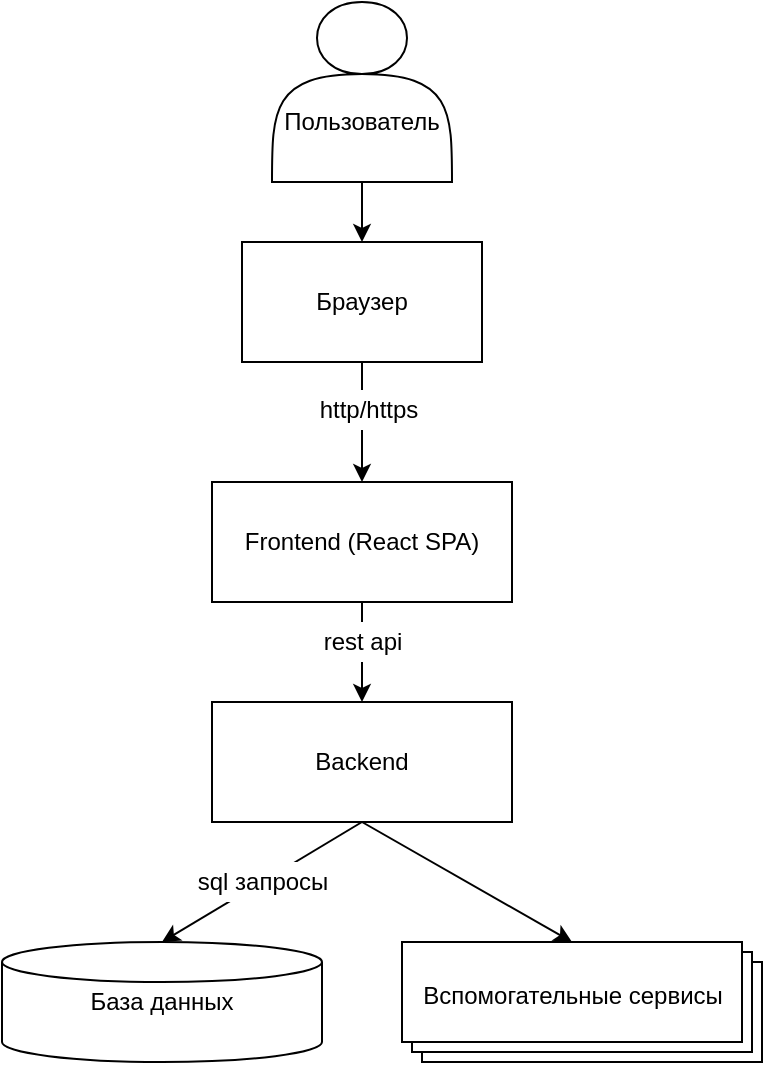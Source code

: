 <mxfile version="19.0.3" type="device"><diagram id="c1__wxeCieR8brGpLnkr" name="Page-1"><mxGraphModel dx="958" dy="697" grid="1" gridSize="10" guides="1" tooltips="1" connect="1" arrows="1" fold="1" page="1" pageScale="1" pageWidth="827" pageHeight="1169" math="0" shadow="0"><root><mxCell id="0"/><mxCell id="1" parent="0"/><mxCell id="_eXSiXL8E7OqBR44wTRF-1" value="База данных" style="strokeWidth=1;html=1;shape=mxgraph.flowchart.database;whiteSpace=wrap;" vertex="1" parent="1"><mxGeometry x="220" y="540" width="160" height="60" as="geometry"/></mxCell><mxCell id="_eXSiXL8E7OqBR44wTRF-12" style="edgeStyle=orthogonalEdgeStyle;rounded=0;orthogonalLoop=1;jettySize=auto;html=1;exitX=0.5;exitY=1;exitDx=0;exitDy=0;entryX=0.5;entryY=0;entryDx=0;entryDy=0;" edge="1" parent="1" source="_eXSiXL8E7OqBR44wTRF-2" target="_eXSiXL8E7OqBR44wTRF-3"><mxGeometry relative="1" as="geometry"/></mxCell><mxCell id="_eXSiXL8E7OqBR44wTRF-2" value="&lt;br&gt;&lt;br&gt;Пользователь" style="shape=actor;whiteSpace=wrap;html=1;" vertex="1" parent="1"><mxGeometry x="355" y="70" width="90" height="90" as="geometry"/></mxCell><mxCell id="_eXSiXL8E7OqBR44wTRF-6" style="edgeStyle=orthogonalEdgeStyle;rounded=0;orthogonalLoop=1;jettySize=auto;html=1;exitX=0.5;exitY=1;exitDx=0;exitDy=0;entryX=0.5;entryY=0;entryDx=0;entryDy=0;" edge="1" parent="1" source="_eXSiXL8E7OqBR44wTRF-3" target="_eXSiXL8E7OqBR44wTRF-4"><mxGeometry relative="1" as="geometry"/></mxCell><mxCell id="_eXSiXL8E7OqBR44wTRF-3" value="Браузер" style="rounded=0;whiteSpace=wrap;html=1;" vertex="1" parent="1"><mxGeometry x="340" y="190" width="120" height="60" as="geometry"/></mxCell><mxCell id="_eXSiXL8E7OqBR44wTRF-9" style="edgeStyle=orthogonalEdgeStyle;rounded=0;orthogonalLoop=1;jettySize=auto;html=1;exitX=0.5;exitY=1;exitDx=0;exitDy=0;entryX=0.5;entryY=0;entryDx=0;entryDy=0;" edge="1" parent="1" source="_eXSiXL8E7OqBR44wTRF-4" target="_eXSiXL8E7OqBR44wTRF-5"><mxGeometry relative="1" as="geometry"/></mxCell><mxCell id="_eXSiXL8E7OqBR44wTRF-4" value="Frontend (React SPA)" style="rounded=0;whiteSpace=wrap;html=1;" vertex="1" parent="1"><mxGeometry x="325" y="310" width="150" height="60" as="geometry"/></mxCell><mxCell id="_eXSiXL8E7OqBR44wTRF-10" style="rounded=0;orthogonalLoop=1;jettySize=auto;html=1;exitX=0.5;exitY=1;exitDx=0;exitDy=0;entryX=0.5;entryY=0;entryDx=0;entryDy=0;entryPerimeter=0;" edge="1" parent="1" source="_eXSiXL8E7OqBR44wTRF-5" target="_eXSiXL8E7OqBR44wTRF-1"><mxGeometry relative="1" as="geometry"/></mxCell><mxCell id="_eXSiXL8E7OqBR44wTRF-16" style="edgeStyle=none;rounded=0;orthogonalLoop=1;jettySize=auto;html=1;exitX=0.5;exitY=1;exitDx=0;exitDy=0;entryX=0;entryY=0;entryDx=85;entryDy=0;entryPerimeter=0;" edge="1" parent="1" source="_eXSiXL8E7OqBR44wTRF-5" target="_eXSiXL8E7OqBR44wTRF-13"><mxGeometry relative="1" as="geometry"/></mxCell><mxCell id="_eXSiXL8E7OqBR44wTRF-5" value="Backend" style="rounded=0;whiteSpace=wrap;html=1;" vertex="1" parent="1"><mxGeometry x="325" y="420" width="150" height="60" as="geometry"/></mxCell><mxCell id="_eXSiXL8E7OqBR44wTRF-7" value="http/https" style="text;html=1;align=center;verticalAlign=middle;resizable=0;points=[];autosize=1;strokeColor=none;fillColor=default;" vertex="1" parent="1"><mxGeometry x="373" y="264" width="60" height="20" as="geometry"/></mxCell><mxCell id="_eXSiXL8E7OqBR44wTRF-8" value="rest api" style="text;html=1;align=center;verticalAlign=middle;resizable=0;points=[];autosize=1;strokeColor=none;fillColor=default;" vertex="1" parent="1"><mxGeometry x="375" y="380" width="50" height="20" as="geometry"/></mxCell><mxCell id="_eXSiXL8E7OqBR44wTRF-11" value="sql запросы" style="text;html=1;align=center;verticalAlign=middle;resizable=0;points=[];autosize=1;strokeColor=none;fillColor=default;" vertex="1" parent="1"><mxGeometry x="310" y="500" width="80" height="20" as="geometry"/></mxCell><mxCell id="_eXSiXL8E7OqBR44wTRF-13" value="" style="verticalLabelPosition=bottom;verticalAlign=top;html=1;shape=mxgraph.basic.layered_rect;dx=10;outlineConnect=0;strokeWidth=1;fillColor=default;" vertex="1" parent="1"><mxGeometry x="420" y="540" width="180" height="60" as="geometry"/></mxCell><mxCell id="_eXSiXL8E7OqBR44wTRF-14" value="Вспомогательные сервисы" style="text;html=1;align=center;verticalAlign=middle;resizable=0;points=[];autosize=1;strokeColor=none;fillColor=none;" vertex="1" parent="1"><mxGeometry x="420" y="557" width="170" height="20" as="geometry"/></mxCell></root></mxGraphModel></diagram></mxfile>